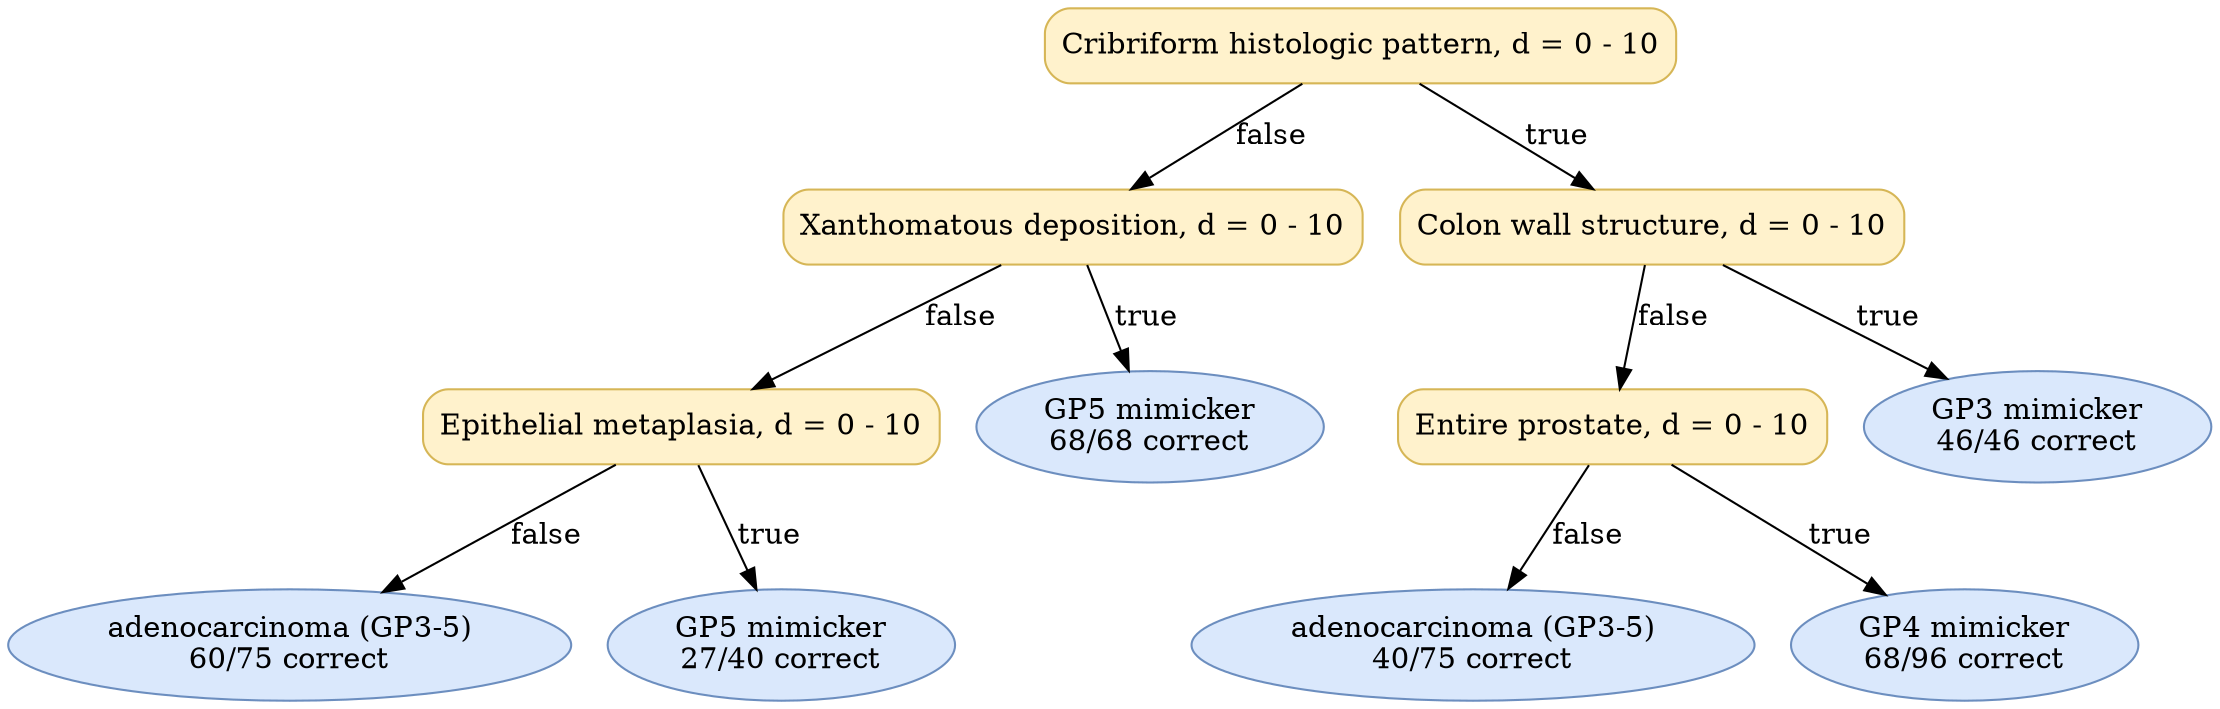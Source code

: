 digraph "DT" {
fontname="Times-Roman";
label="";
node [fontname="Times-Roman"];
Node1 [color="#D6B656", fillcolor="#FFF2CC", label="Cribriform histologic pattern, d = 0 - 10", shape="box", style="rounded,filled"];
Node2 [color="#D6B656", fillcolor="#FFF2CC", label="Xanthomatous deposition, d = 0 - 10", shape="box", style="rounded,filled"];
Node3 [color="#D6B656", fillcolor="#FFF2CC", label="Epithelial metaplasia, d = 0 - 10", shape="box", style="rounded,filled"];
Node4 [color="#6C8EBF", fillcolor="#DAE8FC", label=<adenocarcinoma (GP3-5)<br/>60/75 correct>, shape="ellipse", style="rounded,filled"];
Node5 [color="#6C8EBF", fillcolor="#DAE8FC", label=<GP5 mimicker<br/>27/40 correct>, shape="ellipse", style="rounded,filled"];
Node6 [color="#6C8EBF", fillcolor="#DAE8FC", label=<GP5 mimicker<br/>68/68 correct>, shape="ellipse", style="rounded,filled"];
Node7 [color="#D6B656", fillcolor="#FFF2CC", label="Colon wall structure, d = 0 - 10", shape="box", style="rounded,filled"];
Node8 [color="#D6B656", fillcolor="#FFF2CC", label="Entire prostate, d = 0 - 10", shape="box", style="rounded,filled"];
Node9 [color="#6C8EBF", fillcolor="#DAE8FC", label=<adenocarcinoma (GP3-5)<br/>40/75 correct>, shape="ellipse", style="rounded,filled"];
Node10 [color="#6C8EBF", fillcolor="#DAE8FC", label=<GP4 mimicker<br/>68/96 correct>, shape="ellipse", style="rounded,filled"];
Node11 [color="#6C8EBF", fillcolor="#DAE8FC", label=<GP3 mimicker<br/>46/46 correct>, shape="ellipse", style="rounded,filled"];
Node1 -> Node2  [key=0, label="false"];
Node1 -> Node7  [key=0, label="true"];
Node2 -> Node3  [key=0, label="false"];
Node2 -> Node6  [key=0, label="true"];
Node3 -> Node4  [key=0, label="false"];
Node3 -> Node5  [key=0, label="true"];
Node7 -> Node8  [key=0, label="false"];
Node7 -> Node11  [key=0, label="true"];
Node8 -> Node9  [key=0, label="false"];
Node8 -> Node10  [key=0, label="true"];
}
